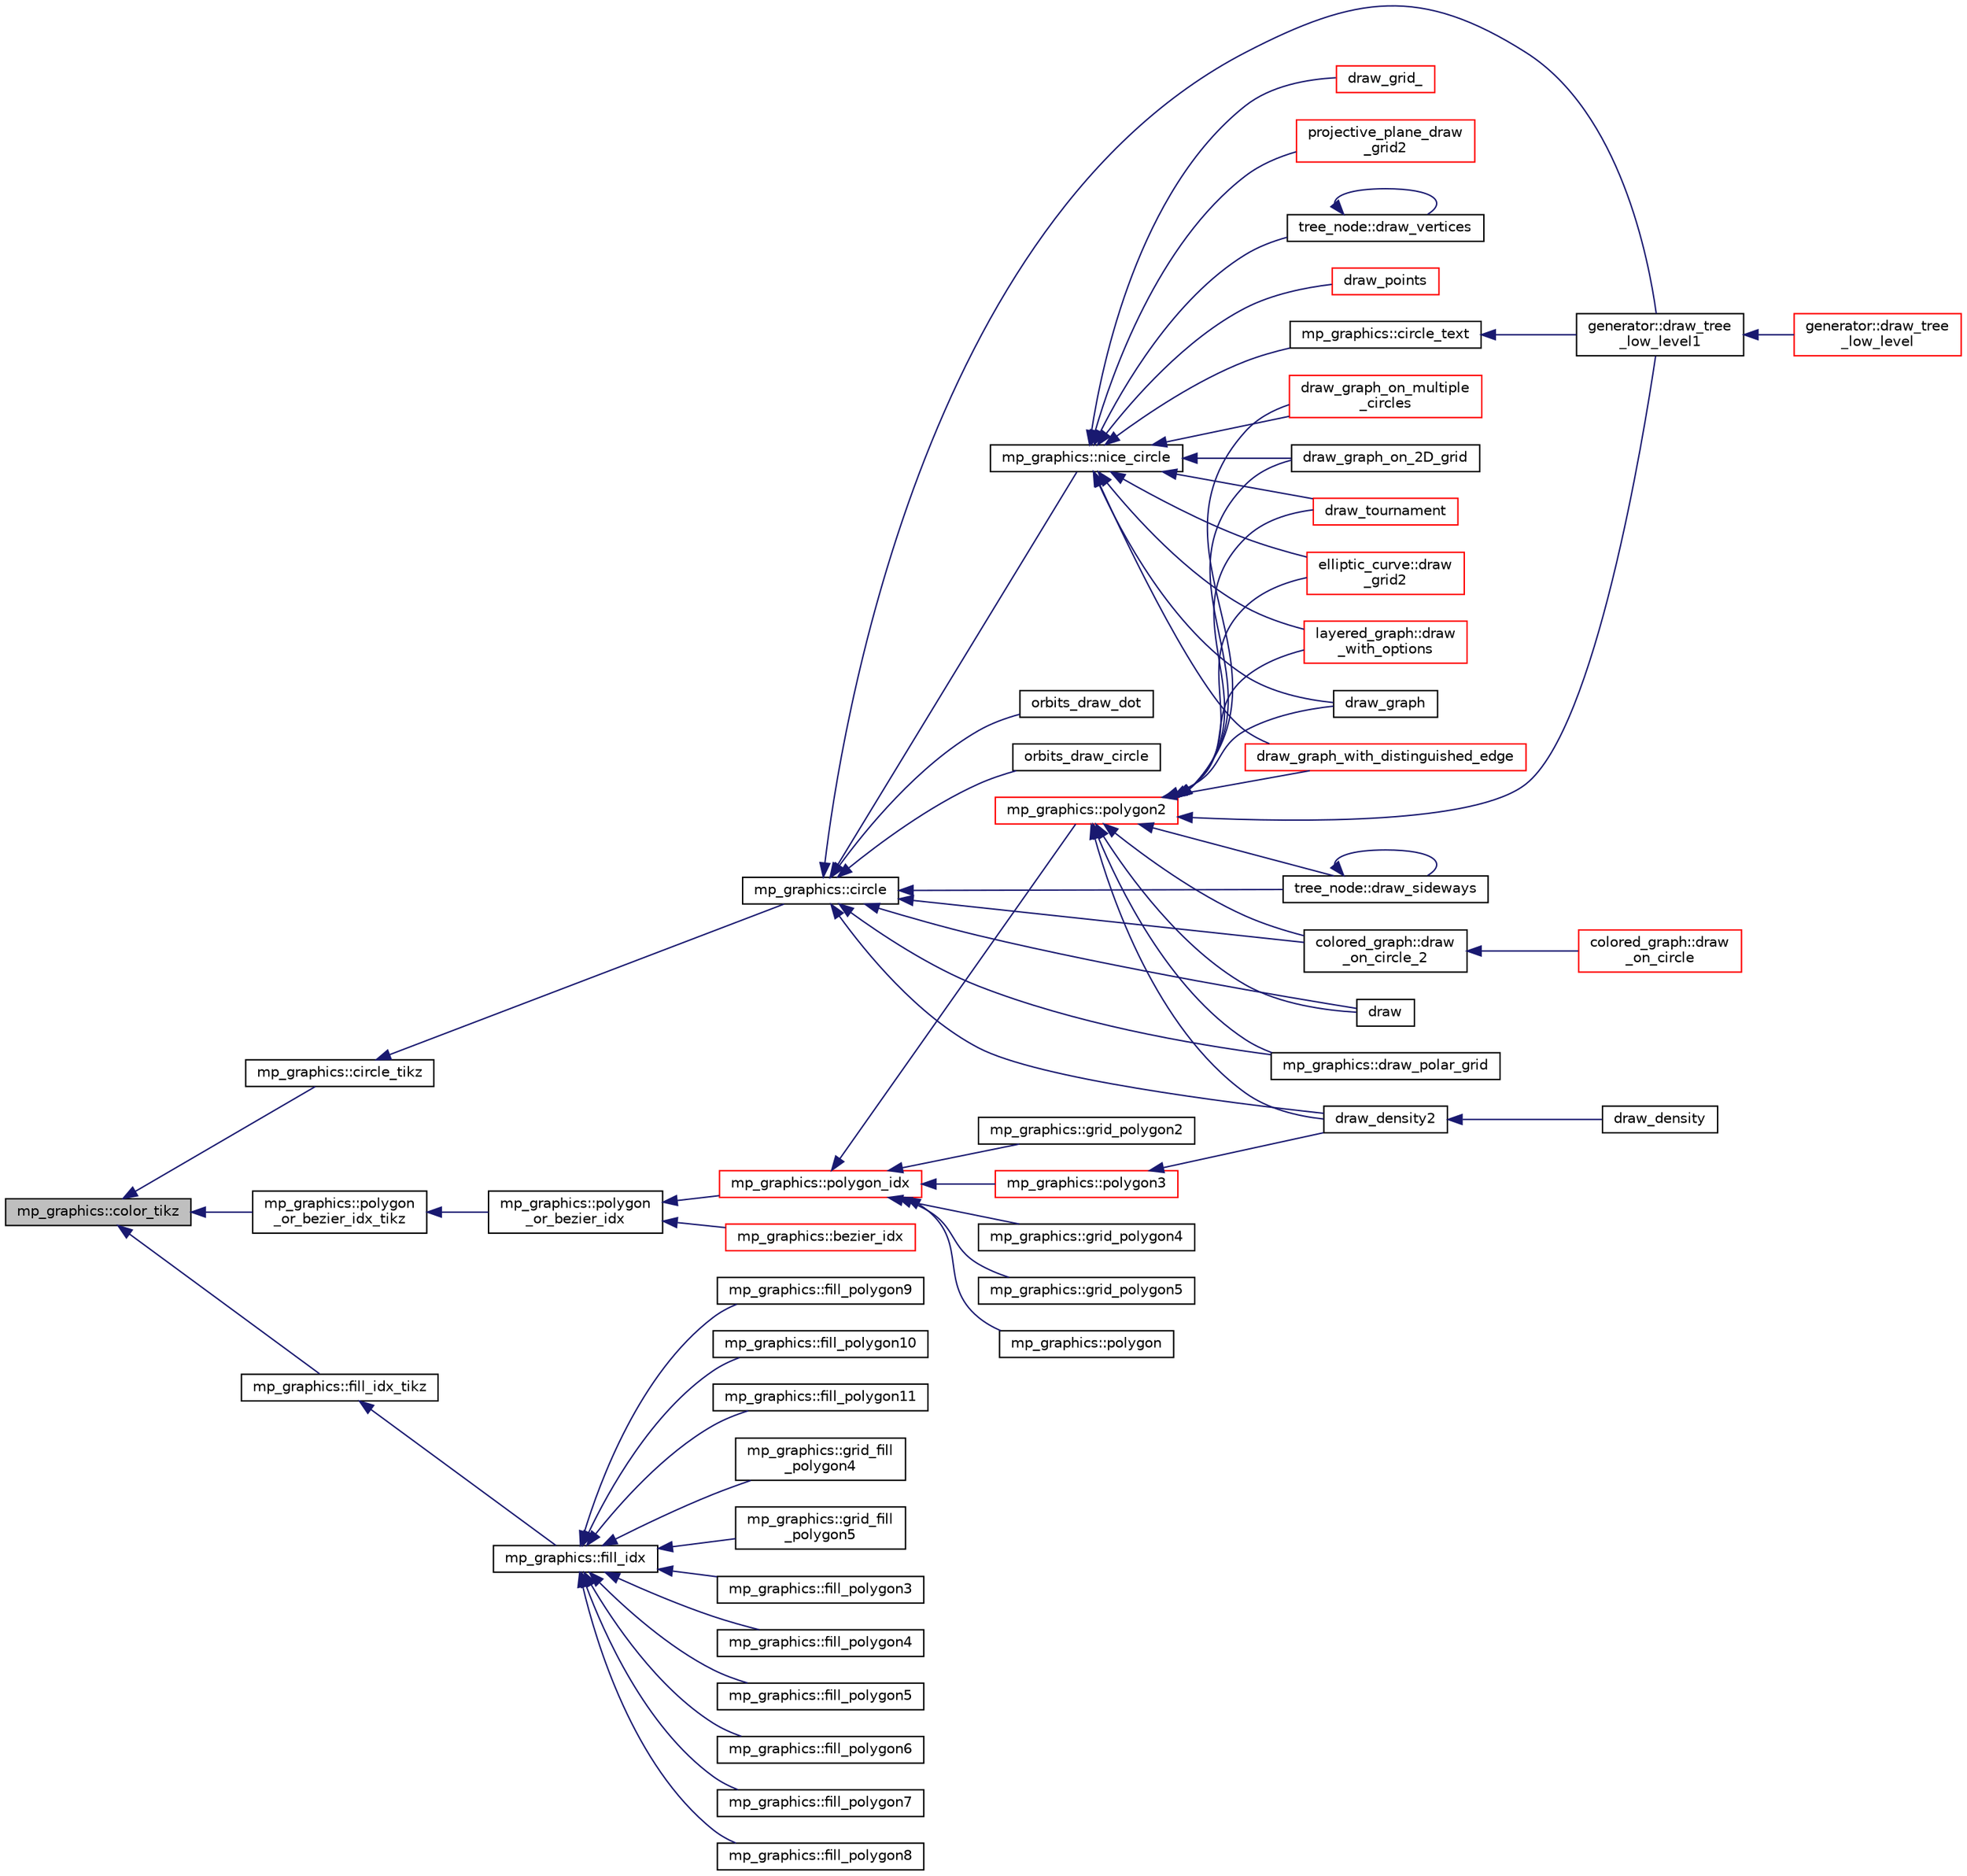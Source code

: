 digraph "mp_graphics::color_tikz"
{
  edge [fontname="Helvetica",fontsize="10",labelfontname="Helvetica",labelfontsize="10"];
  node [fontname="Helvetica",fontsize="10",shape=record];
  rankdir="LR";
  Node1422 [label="mp_graphics::color_tikz",height=0.2,width=0.4,color="black", fillcolor="grey75", style="filled", fontcolor="black"];
  Node1422 -> Node1423 [dir="back",color="midnightblue",fontsize="10",style="solid",fontname="Helvetica"];
  Node1423 [label="mp_graphics::circle_tikz",height=0.2,width=0.4,color="black", fillcolor="white", style="filled",URL="$da/d2c/classmp__graphics.html#a2130247d7df0f51620ccc91d17b713f7"];
  Node1423 -> Node1424 [dir="back",color="midnightblue",fontsize="10",style="solid",fontname="Helvetica"];
  Node1424 [label="mp_graphics::circle",height=0.2,width=0.4,color="black", fillcolor="white", style="filled",URL="$da/d2c/classmp__graphics.html#a0e1e32cdfd93dd41678a1dda2671ab6e"];
  Node1424 -> Node1425 [dir="back",color="midnightblue",fontsize="10",style="solid",fontname="Helvetica"];
  Node1425 [label="colored_graph::draw\l_on_circle_2",height=0.2,width=0.4,color="black", fillcolor="white", style="filled",URL="$dc/de2/classcolored__graph.html#a5491c0aa5ba7e60fb694fe7fbbc5ce8a"];
  Node1425 -> Node1426 [dir="back",color="midnightblue",fontsize="10",style="solid",fontname="Helvetica"];
  Node1426 [label="colored_graph::draw\l_on_circle",height=0.2,width=0.4,color="red", fillcolor="white", style="filled",URL="$dc/de2/classcolored__graph.html#af5b7af38772c569cc0d6ab1d7c1fe20b"];
  Node1424 -> Node1428 [dir="back",color="midnightblue",fontsize="10",style="solid",fontname="Helvetica"];
  Node1428 [label="orbits_draw_dot",height=0.2,width=0.4,color="black", fillcolor="white", style="filled",URL="$d9/d29/draw_8_c.html#a20a270e8cc52b4a32cdd36bfa75d849e"];
  Node1424 -> Node1429 [dir="back",color="midnightblue",fontsize="10",style="solid",fontname="Helvetica"];
  Node1429 [label="orbits_draw_circle",height=0.2,width=0.4,color="black", fillcolor="white", style="filled",URL="$d9/d29/draw_8_c.html#aab67c26d29e82151142b788f15c5fe1e"];
  Node1424 -> Node1430 [dir="back",color="midnightblue",fontsize="10",style="solid",fontname="Helvetica"];
  Node1430 [label="draw",height=0.2,width=0.4,color="black", fillcolor="white", style="filled",URL="$d7/d04/graphics_8h.html#a2f0462cf6d66f0096ed82a8dad6e4c3d"];
  Node1424 -> Node1431 [dir="back",color="midnightblue",fontsize="10",style="solid",fontname="Helvetica"];
  Node1431 [label="mp_graphics::draw_polar_grid",height=0.2,width=0.4,color="black", fillcolor="white", style="filled",URL="$da/d2c/classmp__graphics.html#a6fddb7e055dd8099413f41489342fcff"];
  Node1424 -> Node1432 [dir="back",color="midnightblue",fontsize="10",style="solid",fontname="Helvetica"];
  Node1432 [label="mp_graphics::nice_circle",height=0.2,width=0.4,color="black", fillcolor="white", style="filled",URL="$da/d2c/classmp__graphics.html#a29055ee6a26b527757614c4e75911ade"];
  Node1432 -> Node1433 [dir="back",color="midnightblue",fontsize="10",style="solid",fontname="Helvetica"];
  Node1433 [label="draw_points",height=0.2,width=0.4,color="red", fillcolor="white", style="filled",URL="$d4/de8/conic_8_c.html#aee69d86bdad98af95960ee1aa7effa3a"];
  Node1432 -> Node1435 [dir="back",color="midnightblue",fontsize="10",style="solid",fontname="Helvetica"];
  Node1435 [label="draw_grid_",height=0.2,width=0.4,color="red", fillcolor="white", style="filled",URL="$da/d6d/field_8_c.html#a7d63b7cbb41f5eee173cf829ac238a23"];
  Node1432 -> Node1438 [dir="back",color="midnightblue",fontsize="10",style="solid",fontname="Helvetica"];
  Node1438 [label="layered_graph::draw\l_with_options",height=0.2,width=0.4,color="red", fillcolor="white", style="filled",URL="$da/db1/classlayered__graph.html#a4c76e40c6cf5bfb2ab2df20c33e846bc"];
  Node1432 -> Node1464 [dir="back",color="midnightblue",fontsize="10",style="solid",fontname="Helvetica"];
  Node1464 [label="draw_graph",height=0.2,width=0.4,color="black", fillcolor="white", style="filled",URL="$d7/d04/graphics_8h.html#af937131778e8fbd30fd890cf5423f839"];
  Node1432 -> Node1465 [dir="back",color="midnightblue",fontsize="10",style="solid",fontname="Helvetica"];
  Node1465 [label="draw_graph_with_distinguished_edge",height=0.2,width=0.4,color="red", fillcolor="white", style="filled",URL="$d7/d04/graphics_8h.html#a988569053fbe52d7320623c4e27b8aca"];
  Node1432 -> Node1470 [dir="back",color="midnightblue",fontsize="10",style="solid",fontname="Helvetica"];
  Node1470 [label="draw_graph_on_multiple\l_circles",height=0.2,width=0.4,color="red", fillcolor="white", style="filled",URL="$d7/d04/graphics_8h.html#a63ab8fc9db24e6b7a4d0c2994ebb5013"];
  Node1432 -> Node1474 [dir="back",color="midnightblue",fontsize="10",style="solid",fontname="Helvetica"];
  Node1474 [label="draw_graph_on_2D_grid",height=0.2,width=0.4,color="black", fillcolor="white", style="filled",URL="$d7/d04/graphics_8h.html#af1fb7eed73ca4b08ce41329c6b843f6b"];
  Node1432 -> Node1475 [dir="back",color="midnightblue",fontsize="10",style="solid",fontname="Helvetica"];
  Node1475 [label="draw_tournament",height=0.2,width=0.4,color="red", fillcolor="white", style="filled",URL="$d7/d04/graphics_8h.html#abdcf81159ed67c2b19501ea77dbbf6c9"];
  Node1432 -> Node1478 [dir="back",color="midnightblue",fontsize="10",style="solid",fontname="Helvetica"];
  Node1478 [label="mp_graphics::circle_text",height=0.2,width=0.4,color="black", fillcolor="white", style="filled",URL="$da/d2c/classmp__graphics.html#aa50563fd445efab70c7abc5700c6049b"];
  Node1478 -> Node1479 [dir="back",color="midnightblue",fontsize="10",style="solid",fontname="Helvetica"];
  Node1479 [label="generator::draw_tree\l_low_level1",height=0.2,width=0.4,color="black", fillcolor="white", style="filled",URL="$d7/d73/classgenerator.html#a05c91a8f773c25fbad2e806201d5f0d3"];
  Node1479 -> Node1480 [dir="back",color="midnightblue",fontsize="10",style="solid",fontname="Helvetica"];
  Node1480 [label="generator::draw_tree\l_low_level",height=0.2,width=0.4,color="red", fillcolor="white", style="filled",URL="$d7/d73/classgenerator.html#a7ec4c0902ecfc19049792b60526ae446"];
  Node1432 -> Node1532 [dir="back",color="midnightblue",fontsize="10",style="solid",fontname="Helvetica"];
  Node1532 [label="projective_plane_draw\l_grid2",height=0.2,width=0.4,color="red", fillcolor="white", style="filled",URL="$de/dea/plot_8_c.html#ab39804332acaaaaa6c7f3fd56ac914b3"];
  Node1432 -> Node1469 [dir="back",color="midnightblue",fontsize="10",style="solid",fontname="Helvetica"];
  Node1469 [label="tree_node::draw_vertices",height=0.2,width=0.4,color="black", fillcolor="white", style="filled",URL="$df/dbf/classtree__node.html#a8eaf9ec1be67f5e8110b8b38fbe8a7ab"];
  Node1469 -> Node1469 [dir="back",color="midnightblue",fontsize="10",style="solid",fontname="Helvetica"];
  Node1432 -> Node1539 [dir="back",color="midnightblue",fontsize="10",style="solid",fontname="Helvetica"];
  Node1539 [label="elliptic_curve::draw\l_grid2",height=0.2,width=0.4,color="red", fillcolor="white", style="filled",URL="$d3/dea/classelliptic__curve.html#a20f858541aed9bfaabdf69b10f18cdbe"];
  Node1424 -> Node1541 [dir="back",color="midnightblue",fontsize="10",style="solid",fontname="Helvetica"];
  Node1541 [label="draw_density2",height=0.2,width=0.4,color="black", fillcolor="white", style="filled",URL="$de/dea/plot_8_c.html#a4325acc4eb31709cb6d3e5055c5196de"];
  Node1541 -> Node1542 [dir="back",color="midnightblue",fontsize="10",style="solid",fontname="Helvetica"];
  Node1542 [label="draw_density",height=0.2,width=0.4,color="black", fillcolor="white", style="filled",URL="$de/dea/plot_8_c.html#aacb709615412b4c930421172d579dbba"];
  Node1424 -> Node1543 [dir="back",color="midnightblue",fontsize="10",style="solid",fontname="Helvetica"];
  Node1543 [label="tree_node::draw_sideways",height=0.2,width=0.4,color="black", fillcolor="white", style="filled",URL="$df/dbf/classtree__node.html#a9b2f0bf6523c86a1fe755f6186180adb"];
  Node1543 -> Node1543 [dir="back",color="midnightblue",fontsize="10",style="solid",fontname="Helvetica"];
  Node1424 -> Node1479 [dir="back",color="midnightblue",fontsize="10",style="solid",fontname="Helvetica"];
  Node1422 -> Node1544 [dir="back",color="midnightblue",fontsize="10",style="solid",fontname="Helvetica"];
  Node1544 [label="mp_graphics::polygon\l_or_bezier_idx_tikz",height=0.2,width=0.4,color="black", fillcolor="white", style="filled",URL="$da/d2c/classmp__graphics.html#ae266ecef91f4cd8a6fd4054b17354370"];
  Node1544 -> Node1545 [dir="back",color="midnightblue",fontsize="10",style="solid",fontname="Helvetica"];
  Node1545 [label="mp_graphics::polygon\l_or_bezier_idx",height=0.2,width=0.4,color="black", fillcolor="white", style="filled",URL="$da/d2c/classmp__graphics.html#ac67f20507b7b4f592e9ed90aaa1f472a"];
  Node1545 -> Node1546 [dir="back",color="midnightblue",fontsize="10",style="solid",fontname="Helvetica"];
  Node1546 [label="mp_graphics::polygon_idx",height=0.2,width=0.4,color="red", fillcolor="white", style="filled",URL="$da/d2c/classmp__graphics.html#a60729a478cad572ccb9df00b0f5988df"];
  Node1546 -> Node1547 [dir="back",color="midnightblue",fontsize="10",style="solid",fontname="Helvetica"];
  Node1547 [label="mp_graphics::grid_polygon2",height=0.2,width=0.4,color="black", fillcolor="white", style="filled",URL="$da/d2c/classmp__graphics.html#a2054989685b48955dc50472fe540684b"];
  Node1546 -> Node1548 [dir="back",color="midnightblue",fontsize="10",style="solid",fontname="Helvetica"];
  Node1548 [label="mp_graphics::grid_polygon4",height=0.2,width=0.4,color="black", fillcolor="white", style="filled",URL="$da/d2c/classmp__graphics.html#aac97ca6f94984f0c29c66275f7dd90c7"];
  Node1546 -> Node1549 [dir="back",color="midnightblue",fontsize="10",style="solid",fontname="Helvetica"];
  Node1549 [label="mp_graphics::grid_polygon5",height=0.2,width=0.4,color="black", fillcolor="white", style="filled",URL="$da/d2c/classmp__graphics.html#ac0a88ab5ddcf949ee1f90750a7b2fcd9"];
  Node1546 -> Node1550 [dir="back",color="midnightblue",fontsize="10",style="solid",fontname="Helvetica"];
  Node1550 [label="mp_graphics::polygon",height=0.2,width=0.4,color="black", fillcolor="white", style="filled",URL="$da/d2c/classmp__graphics.html#af35f47d4f85518e28515878cf8fec1fc"];
  Node1546 -> Node1551 [dir="back",color="midnightblue",fontsize="10",style="solid",fontname="Helvetica"];
  Node1551 [label="mp_graphics::polygon2",height=0.2,width=0.4,color="red", fillcolor="white", style="filled",URL="$da/d2c/classmp__graphics.html#ad4052be9dec4eeef879dcc8ca6d85d71"];
  Node1551 -> Node1425 [dir="back",color="midnightblue",fontsize="10",style="solid",fontname="Helvetica"];
  Node1551 -> Node1438 [dir="back",color="midnightblue",fontsize="10",style="solid",fontname="Helvetica"];
  Node1551 -> Node1430 [dir="back",color="midnightblue",fontsize="10",style="solid",fontname="Helvetica"];
  Node1551 -> Node1464 [dir="back",color="midnightblue",fontsize="10",style="solid",fontname="Helvetica"];
  Node1551 -> Node1465 [dir="back",color="midnightblue",fontsize="10",style="solid",fontname="Helvetica"];
  Node1551 -> Node1470 [dir="back",color="midnightblue",fontsize="10",style="solid",fontname="Helvetica"];
  Node1551 -> Node1474 [dir="back",color="midnightblue",fontsize="10",style="solid",fontname="Helvetica"];
  Node1551 -> Node1475 [dir="back",color="midnightblue",fontsize="10",style="solid",fontname="Helvetica"];
  Node1551 -> Node1431 [dir="back",color="midnightblue",fontsize="10",style="solid",fontname="Helvetica"];
  Node1551 -> Node1541 [dir="back",color="midnightblue",fontsize="10",style="solid",fontname="Helvetica"];
  Node1551 -> Node1543 [dir="back",color="midnightblue",fontsize="10",style="solid",fontname="Helvetica"];
  Node1551 -> Node1479 [dir="back",color="midnightblue",fontsize="10",style="solid",fontname="Helvetica"];
  Node1551 -> Node1539 [dir="back",color="midnightblue",fontsize="10",style="solid",fontname="Helvetica"];
  Node1546 -> Node1561 [dir="back",color="midnightblue",fontsize="10",style="solid",fontname="Helvetica"];
  Node1561 [label="mp_graphics::polygon3",height=0.2,width=0.4,color="red", fillcolor="white", style="filled",URL="$da/d2c/classmp__graphics.html#a3684948a4acc33c084d0a613ff065575"];
  Node1561 -> Node1541 [dir="back",color="midnightblue",fontsize="10",style="solid",fontname="Helvetica"];
  Node1545 -> Node1577 [dir="back",color="midnightblue",fontsize="10",style="solid",fontname="Helvetica"];
  Node1577 [label="mp_graphics::bezier_idx",height=0.2,width=0.4,color="red", fillcolor="white", style="filled",URL="$da/d2c/classmp__graphics.html#afb45b6b5298e90f25523210c68a69184"];
  Node1422 -> Node1585 [dir="back",color="midnightblue",fontsize="10",style="solid",fontname="Helvetica"];
  Node1585 [label="mp_graphics::fill_idx_tikz",height=0.2,width=0.4,color="black", fillcolor="white", style="filled",URL="$da/d2c/classmp__graphics.html#a6d871b98a58914222b7ad34af1b699ca"];
  Node1585 -> Node1586 [dir="back",color="midnightblue",fontsize="10",style="solid",fontname="Helvetica"];
  Node1586 [label="mp_graphics::fill_idx",height=0.2,width=0.4,color="black", fillcolor="white", style="filled",URL="$da/d2c/classmp__graphics.html#a185e833954f00af0df61939e3b3da294"];
  Node1586 -> Node1587 [dir="back",color="midnightblue",fontsize="10",style="solid",fontname="Helvetica"];
  Node1587 [label="mp_graphics::grid_fill\l_polygon4",height=0.2,width=0.4,color="black", fillcolor="white", style="filled",URL="$da/d2c/classmp__graphics.html#aa716f1eb8c6738f1f3d3fb8af5925aa3"];
  Node1586 -> Node1588 [dir="back",color="midnightblue",fontsize="10",style="solid",fontname="Helvetica"];
  Node1588 [label="mp_graphics::grid_fill\l_polygon5",height=0.2,width=0.4,color="black", fillcolor="white", style="filled",URL="$da/d2c/classmp__graphics.html#ae1a25d835e13f3e2bad90972f5f68494"];
  Node1586 -> Node1589 [dir="back",color="midnightblue",fontsize="10",style="solid",fontname="Helvetica"];
  Node1589 [label="mp_graphics::fill_polygon3",height=0.2,width=0.4,color="black", fillcolor="white", style="filled",URL="$da/d2c/classmp__graphics.html#a34e1a9951b2d27c088b8f5f6c2ccf0be"];
  Node1586 -> Node1590 [dir="back",color="midnightblue",fontsize="10",style="solid",fontname="Helvetica"];
  Node1590 [label="mp_graphics::fill_polygon4",height=0.2,width=0.4,color="black", fillcolor="white", style="filled",URL="$da/d2c/classmp__graphics.html#a2ad6347434ca3a2be7a1fc99d09e59cf"];
  Node1586 -> Node1591 [dir="back",color="midnightblue",fontsize="10",style="solid",fontname="Helvetica"];
  Node1591 [label="mp_graphics::fill_polygon5",height=0.2,width=0.4,color="black", fillcolor="white", style="filled",URL="$da/d2c/classmp__graphics.html#a6d1adde8df10147cb4244cf1e65626ef"];
  Node1586 -> Node1592 [dir="back",color="midnightblue",fontsize="10",style="solid",fontname="Helvetica"];
  Node1592 [label="mp_graphics::fill_polygon6",height=0.2,width=0.4,color="black", fillcolor="white", style="filled",URL="$da/d2c/classmp__graphics.html#a25bc586443641c2e69e1231373d91ceb"];
  Node1586 -> Node1593 [dir="back",color="midnightblue",fontsize="10",style="solid",fontname="Helvetica"];
  Node1593 [label="mp_graphics::fill_polygon7",height=0.2,width=0.4,color="black", fillcolor="white", style="filled",URL="$da/d2c/classmp__graphics.html#a574f077d9b2bc551e259050d3b5f0486"];
  Node1586 -> Node1594 [dir="back",color="midnightblue",fontsize="10",style="solid",fontname="Helvetica"];
  Node1594 [label="mp_graphics::fill_polygon8",height=0.2,width=0.4,color="black", fillcolor="white", style="filled",URL="$da/d2c/classmp__graphics.html#a73fa4da86541420bb87c0b7000a160b8"];
  Node1586 -> Node1595 [dir="back",color="midnightblue",fontsize="10",style="solid",fontname="Helvetica"];
  Node1595 [label="mp_graphics::fill_polygon9",height=0.2,width=0.4,color="black", fillcolor="white", style="filled",URL="$da/d2c/classmp__graphics.html#a284ff43ba4e4dd5135ecbc3258bddae9"];
  Node1586 -> Node1596 [dir="back",color="midnightblue",fontsize="10",style="solid",fontname="Helvetica"];
  Node1596 [label="mp_graphics::fill_polygon10",height=0.2,width=0.4,color="black", fillcolor="white", style="filled",URL="$da/d2c/classmp__graphics.html#ad4bdfab77b071e9ec87c321973f39d85"];
  Node1586 -> Node1597 [dir="back",color="midnightblue",fontsize="10",style="solid",fontname="Helvetica"];
  Node1597 [label="mp_graphics::fill_polygon11",height=0.2,width=0.4,color="black", fillcolor="white", style="filled",URL="$da/d2c/classmp__graphics.html#a2e0619ba53b4fc3dc9b4ae4aeffb7db7"];
}
